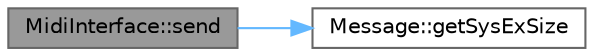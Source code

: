 digraph "MidiInterface::send"
{
 // LATEX_PDF_SIZE
  bgcolor="transparent";
  edge [fontname=Helvetica,fontsize=10,labelfontname=Helvetica,labelfontsize=10];
  node [fontname=Helvetica,fontsize=10,shape=box,height=0.2,width=0.4];
  rankdir="LR";
  Node1 [id="Node000001",label="MidiInterface::send",height=0.2,width=0.4,color="gray40", fillcolor="grey60", style="filled", fontcolor="black",tooltip="Send a MIDI message."];
  Node1 -> Node2 [id="edge1_Node000001_Node000002",color="steelblue1",style="solid",tooltip=" "];
  Node2 [id="Node000002",label="Message::getSysExSize",height=0.2,width=0.4,color="grey40", fillcolor="white", style="filled",URL="$d4/daa/struct_message.html#ab4397a36b44edf4b49cad1fec4b4c41e",tooltip=" "];
}
